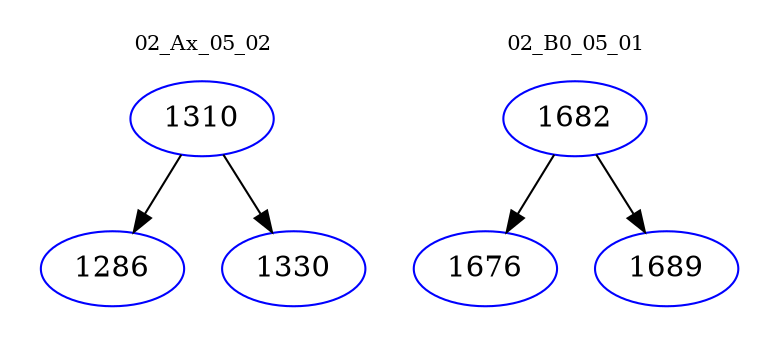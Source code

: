 digraph{
subgraph cluster_0 {
color = white
label = "02_Ax_05_02";
fontsize=10;
T0_1310 [label="1310", color="blue"]
T0_1310 -> T0_1286 [color="black"]
T0_1286 [label="1286", color="blue"]
T0_1310 -> T0_1330 [color="black"]
T0_1330 [label="1330", color="blue"]
}
subgraph cluster_1 {
color = white
label = "02_B0_05_01";
fontsize=10;
T1_1682 [label="1682", color="blue"]
T1_1682 -> T1_1676 [color="black"]
T1_1676 [label="1676", color="blue"]
T1_1682 -> T1_1689 [color="black"]
T1_1689 [label="1689", color="blue"]
}
}
